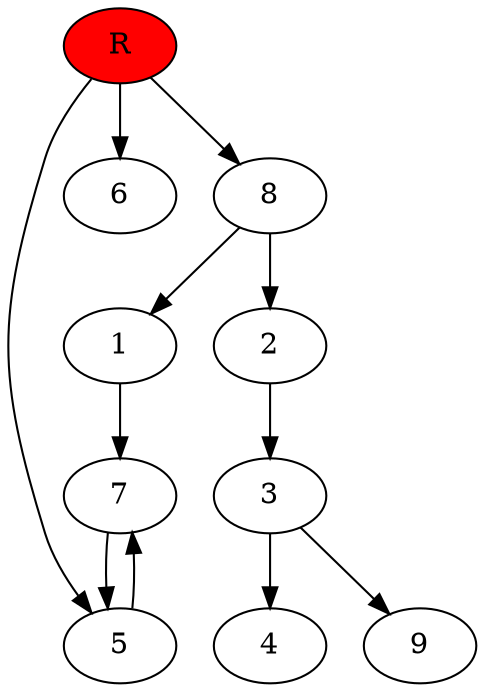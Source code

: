 digraph prb12395 {
	1
	2
	3
	4
	5
	6
	7
	8
	R [fillcolor="#ff0000" style=filled]
	1 -> 7
	2 -> 3
	3 -> 4
	3 -> 9
	5 -> 7
	7 -> 5
	8 -> 1
	8 -> 2
	R -> 5
	R -> 6
	R -> 8
}
